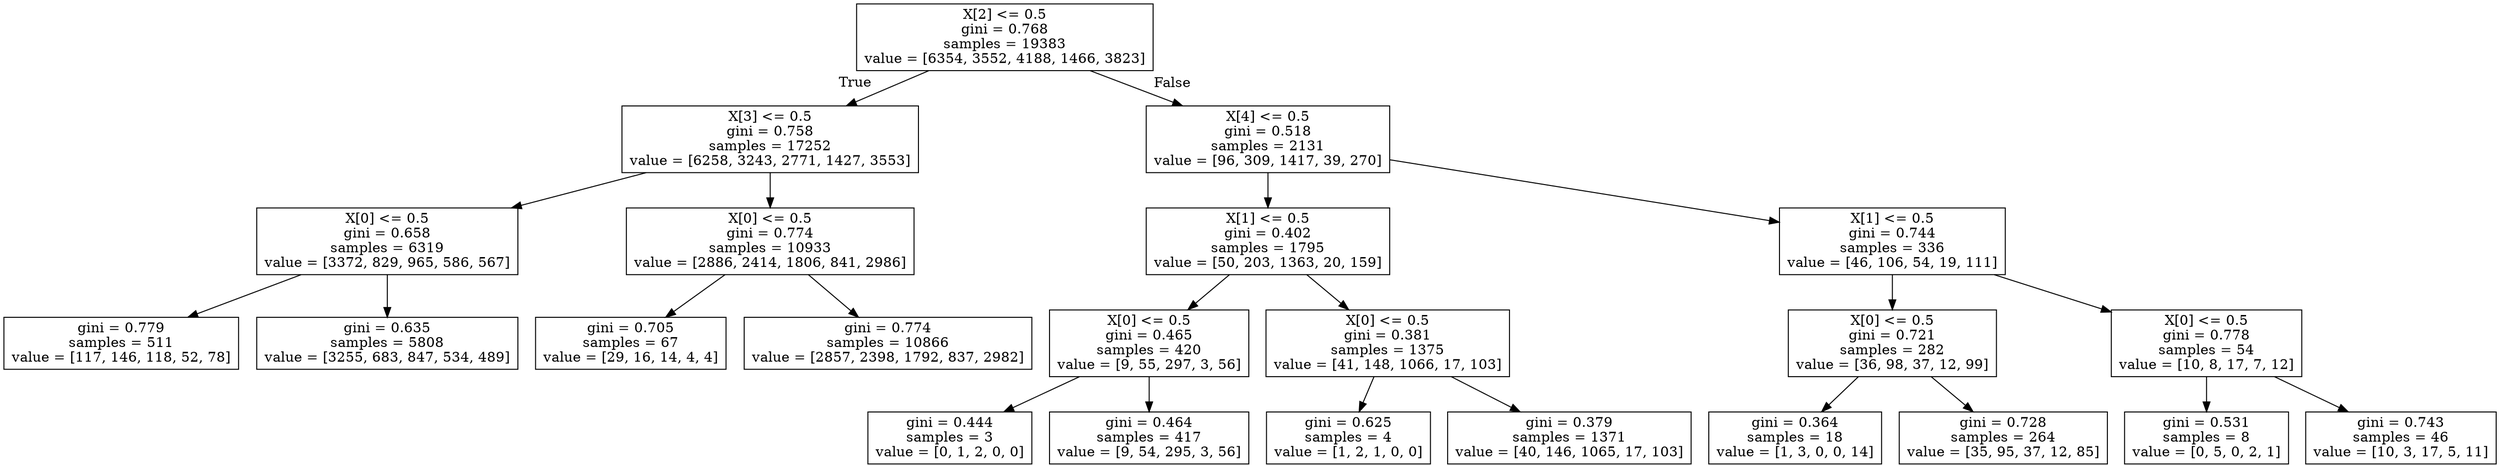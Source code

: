 digraph Tree {
node [shape=box] ;
0 [label="X[2] <= 0.5\ngini = 0.768\nsamples = 19383\nvalue = [6354, 3552, 4188, 1466, 3823]"] ;
1 [label="X[3] <= 0.5\ngini = 0.758\nsamples = 17252\nvalue = [6258, 3243, 2771, 1427, 3553]"] ;
0 -> 1 [labeldistance=2.5, labelangle=45, headlabel="True"] ;
2 [label="X[0] <= 0.5\ngini = 0.658\nsamples = 6319\nvalue = [3372, 829, 965, 586, 567]"] ;
1 -> 2 ;
3 [label="gini = 0.779\nsamples = 511\nvalue = [117, 146, 118, 52, 78]"] ;
2 -> 3 ;
4 [label="gini = 0.635\nsamples = 5808\nvalue = [3255, 683, 847, 534, 489]"] ;
2 -> 4 ;
5 [label="X[0] <= 0.5\ngini = 0.774\nsamples = 10933\nvalue = [2886, 2414, 1806, 841, 2986]"] ;
1 -> 5 ;
6 [label="gini = 0.705\nsamples = 67\nvalue = [29, 16, 14, 4, 4]"] ;
5 -> 6 ;
7 [label="gini = 0.774\nsamples = 10866\nvalue = [2857, 2398, 1792, 837, 2982]"] ;
5 -> 7 ;
8 [label="X[4] <= 0.5\ngini = 0.518\nsamples = 2131\nvalue = [96, 309, 1417, 39, 270]"] ;
0 -> 8 [labeldistance=2.5, labelangle=-45, headlabel="False"] ;
9 [label="X[1] <= 0.5\ngini = 0.402\nsamples = 1795\nvalue = [50, 203, 1363, 20, 159]"] ;
8 -> 9 ;
10 [label="X[0] <= 0.5\ngini = 0.465\nsamples = 420\nvalue = [9, 55, 297, 3, 56]"] ;
9 -> 10 ;
11 [label="gini = 0.444\nsamples = 3\nvalue = [0, 1, 2, 0, 0]"] ;
10 -> 11 ;
12 [label="gini = 0.464\nsamples = 417\nvalue = [9, 54, 295, 3, 56]"] ;
10 -> 12 ;
13 [label="X[0] <= 0.5\ngini = 0.381\nsamples = 1375\nvalue = [41, 148, 1066, 17, 103]"] ;
9 -> 13 ;
14 [label="gini = 0.625\nsamples = 4\nvalue = [1, 2, 1, 0, 0]"] ;
13 -> 14 ;
15 [label="gini = 0.379\nsamples = 1371\nvalue = [40, 146, 1065, 17, 103]"] ;
13 -> 15 ;
16 [label="X[1] <= 0.5\ngini = 0.744\nsamples = 336\nvalue = [46, 106, 54, 19, 111]"] ;
8 -> 16 ;
17 [label="X[0] <= 0.5\ngini = 0.721\nsamples = 282\nvalue = [36, 98, 37, 12, 99]"] ;
16 -> 17 ;
18 [label="gini = 0.364\nsamples = 18\nvalue = [1, 3, 0, 0, 14]"] ;
17 -> 18 ;
19 [label="gini = 0.728\nsamples = 264\nvalue = [35, 95, 37, 12, 85]"] ;
17 -> 19 ;
20 [label="X[0] <= 0.5\ngini = 0.778\nsamples = 54\nvalue = [10, 8, 17, 7, 12]"] ;
16 -> 20 ;
21 [label="gini = 0.531\nsamples = 8\nvalue = [0, 5, 0, 2, 1]"] ;
20 -> 21 ;
22 [label="gini = 0.743\nsamples = 46\nvalue = [10, 3, 17, 5, 11]"] ;
20 -> 22 ;
}